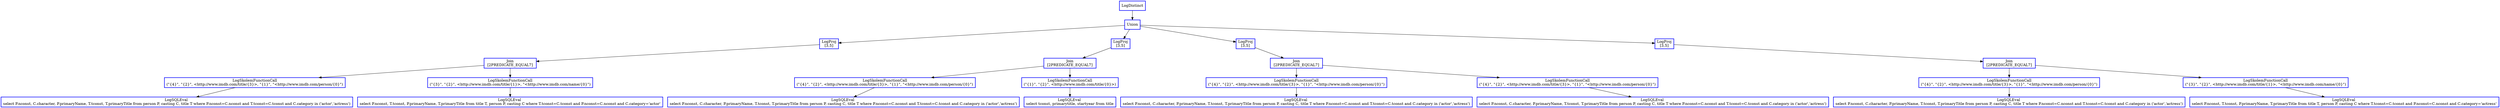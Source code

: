 digraph  g{
node [shape=rectangle, color=black, fontcolor=black, style=bold]
0 [label="LogDistinct" , color = blue] ; 
1 [label="Union", color = blue] ; 
0 -> 1 ; 
2 [label="LogProj
[3,5]" , color = blue] ; 
1 -> 2 ; 
3 [label="Join\n [2PREDICATE_EQUAL7] ", color = blue] ; 
2 -> 3 ; 
4 [label="LogSkolemFunctionCall
(\"{4}\", \"{2}\", <http://www.imdb.com/title/{3}>, \"{1}\", \"<http://www.imdb.com/person/{0}\")" , color = blue] ; 
3 -> 4 ; 
5 [label="LogSQLEval 
select P.nconst, C.character, P.primaryName, T.tconst, T.primaryTitle from person P, casting C, title T where P.nconst=C.nconst and T.tconst=C.tconst and C.category in ('actor','actress')", color = blue] ; 
4 -> 5 ; 
6 [label="LogSkolemFunctionCall
(\"{3}\", \"{2}\", <http://www.imdb.com/title/{1}>, \"<http://www.imdb.com/name/{0}\")" , color = blue] ; 
3 -> 6 ; 
7 [label="LogSQLEval 
select P.nconst, T.tconst, P.primaryName, T.primaryTitle from title T, person P, casting C where T.tconst=C.tconst and P.nconst=C.nconst and C.category='actor'", color = blue] ; 
6 -> 7 ; 
9 [label="LogProj
[3,5]" , color = blue] ; 
1 -> 9 ; 
10 [label="Join\n [2PREDICATE_EQUAL7] ", color = blue] ; 
9 -> 10 ; 
11 [label="LogSkolemFunctionCall
(\"{4}\", \"{2}\", <http://www.imdb.com/title/{3}>, \"{1}\", \"<http://www.imdb.com/person/{0}\")" , color = blue] ; 
10 -> 11 ; 
12 [label="LogSQLEval 
select P.nconst, C.character, P.primaryName, T.tconst, T.primaryTitle from person P, casting C, title T where P.nconst=C.nconst and T.tconst=C.tconst and C.category in ('actor','actress')", color = blue] ; 
11 -> 12 ; 
13 [label="LogSkolemFunctionCall
(\"{1}\", \"{2}\", <http://www.imdb.com/title/{0}>)" , color = blue] ; 
10 -> 13 ; 
14 [label="LogSQLEval 
select tconst, primarytitle, startyear from title", color = blue] ; 
13 -> 14 ; 
16 [label="LogProj
[3,5]" , color = blue] ; 
1 -> 16 ; 
17 [label="Join\n [2PREDICATE_EQUAL7] ", color = blue] ; 
16 -> 17 ; 
18 [label="LogSkolemFunctionCall
(\"{4}\", \"{2}\", <http://www.imdb.com/title/{3}>, \"{1}\", \"<http://www.imdb.com/person/{0}\")" , color = blue] ; 
17 -> 18 ; 
19 [label="LogSQLEval 
select P.nconst, C.character, P.primaryName, T.tconst, T.primaryTitle from person P, casting C, title T where P.nconst=C.nconst and T.tconst=C.tconst and C.category in ('actor','actress')", color = blue] ; 
18 -> 19 ; 
20 [label="LogSkolemFunctionCall
(\"{4}\", \"{2}\", <http://www.imdb.com/title/{3}>, \"{1}\", \"<http://www.imdb.com/person/{0}\")" , color = blue] ; 
17 -> 20 ; 
21 [label="LogSQLEval 
select P.nconst, C.character, P.primaryName, T.tconst, T.primaryTitle from person P, casting C, title T where P.nconst=C.nconst and T.tconst=C.tconst and C.category in ('actor','actress')", color = blue] ; 
20 -> 21 ; 
23 [label="LogProj
[3,5]" , color = blue] ; 
1 -> 23 ; 
24 [label="Join\n [2PREDICATE_EQUAL7] ", color = blue] ; 
23 -> 24 ; 
25 [label="LogSkolemFunctionCall
(\"{4}\", \"{2}\", <http://www.imdb.com/title/{3}>, \"{1}\", \"<http://www.imdb.com/person/{0}\")" , color = blue] ; 
24 -> 25 ; 
26 [label="LogSQLEval 
select P.nconst, C.character, P.primaryName, T.tconst, T.primaryTitle from person P, casting C, title T where P.nconst=C.nconst and T.tconst=C.tconst and C.category in ('actor','actress')", color = blue] ; 
25 -> 26 ; 
27 [label="LogSkolemFunctionCall
(\"{3}\", \"{2}\", <http://www.imdb.com/title/{1}>, \"<http://www.imdb.com/name/{0}\")" , color = blue] ; 
24 -> 27 ; 
28 [label="LogSQLEval 
select P.nconst, T.tconst, P.primaryName, T.primaryTitle from title T, person P, casting C where T.tconst=C.tconst and P.nconst=C.nconst and C.category='actress'", color = blue] ; 
27 -> 28 ; 
}

